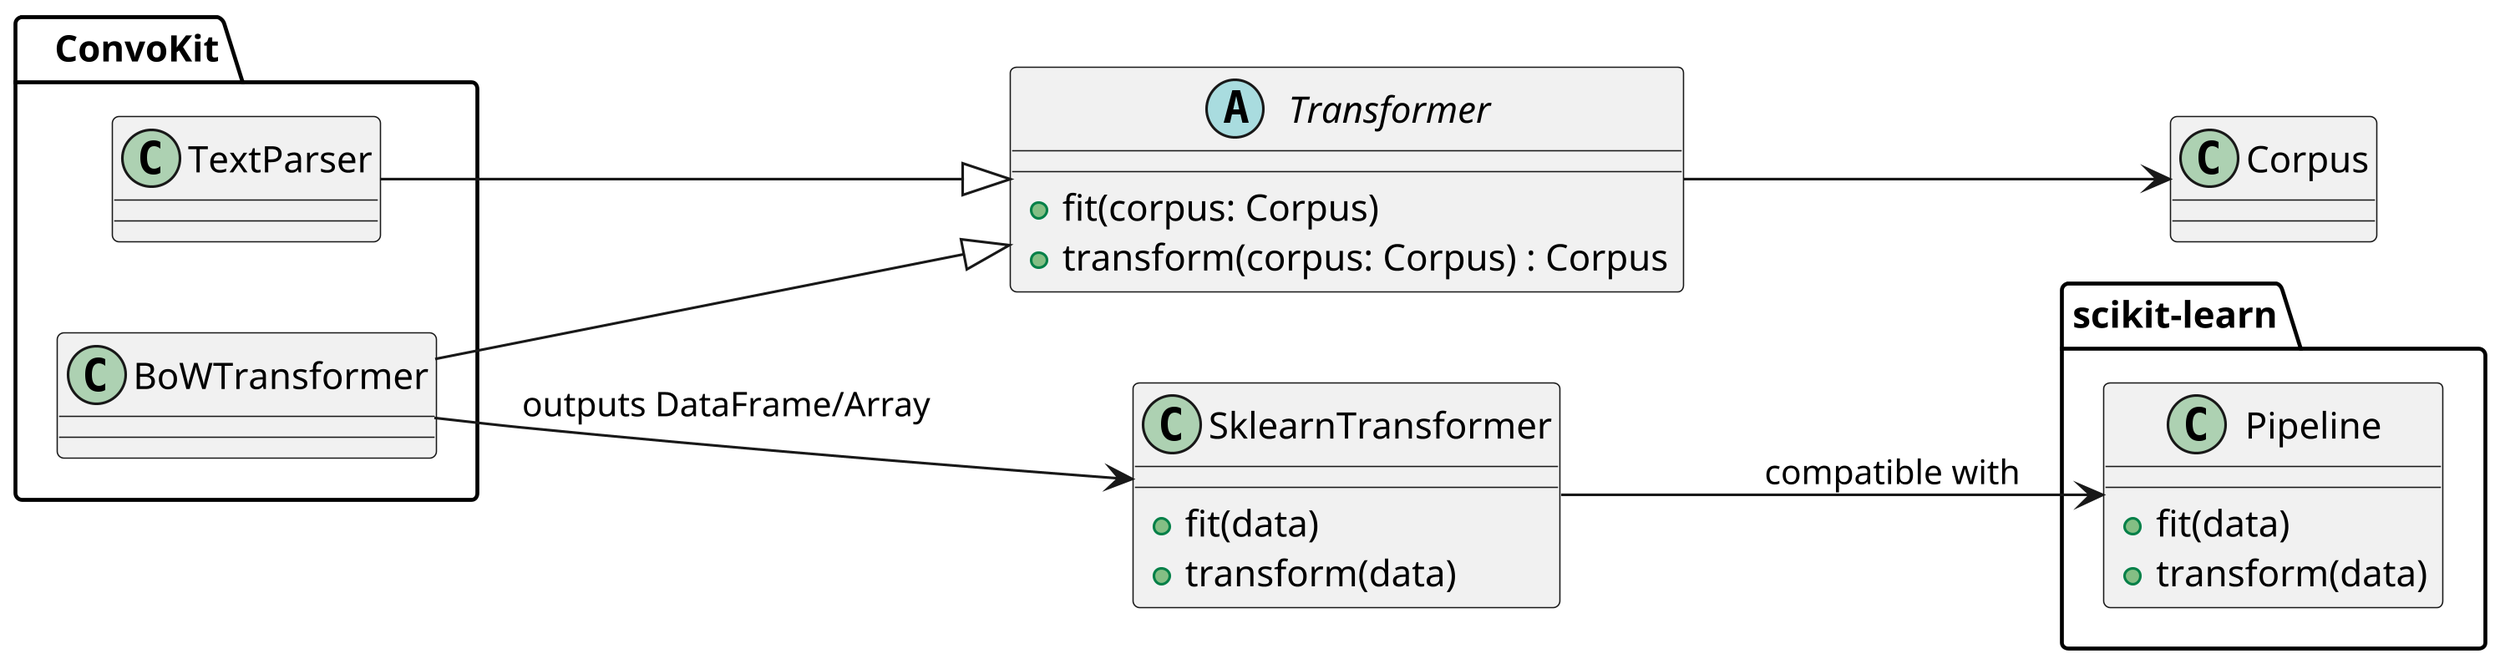 
@startuml
skinparam dpi 300
left to right direction
!define COMMENT(x) <color:RoyalBlue>x</color>

' Core Corpus class
class Corpus {
}

' Abstract Transformer
abstract class Transformer {
  +fit(corpus: Corpus)
  +transform(corpus: Corpus) : Corpus
}

package "   ConvoKit" {
' ConvoKit-specific transformers
class TextParser{}
class BoWTransformer
}
' sklearn compatibility
class SklearnTransformer {
  +fit(data)
  +transform(data)
}

package "scikit-learn" {
  class Pipeline {
    +fit(data)
    +transform(data)
  }
}



' Inheritance
TextParser --|> Transformer
BoWTransformer --|> Transformer

' Transformer relationships
Transformer --> Corpus 

' Interoperability
BoWTransformer --> SklearnTransformer : outputs DataFrame/Array
SklearnTransformer --> Pipeline : compatible with

@enduml

